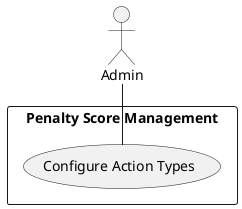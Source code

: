 @startuml Configure Action Types
rectangle "Penalty Score Management"{
(Configure Action Types)
}
actor :Admin:
Admin -- (Configure Action Types)
@enduml

# Participating Actors

- Admin

# Preconditions
- The Admin is authenticated

# Flow of Events

1. Admin Presses Configure Action Types
    2.System displyes presently avalable Actions 
    3.System diplays add Action type
4. Admin Presses Configure action on a action
    5. Sytem Displys curent options in editalbe fields
6.Admin edits action and saves, system saves changes

# Alternative Flow of Events

4a. Admin Presses Add action type
    5a. Sytem Displys curent options in editalbe fields
6a. Admin creates action and saves, system saves changes

# Postconditions

-Admin Loged in